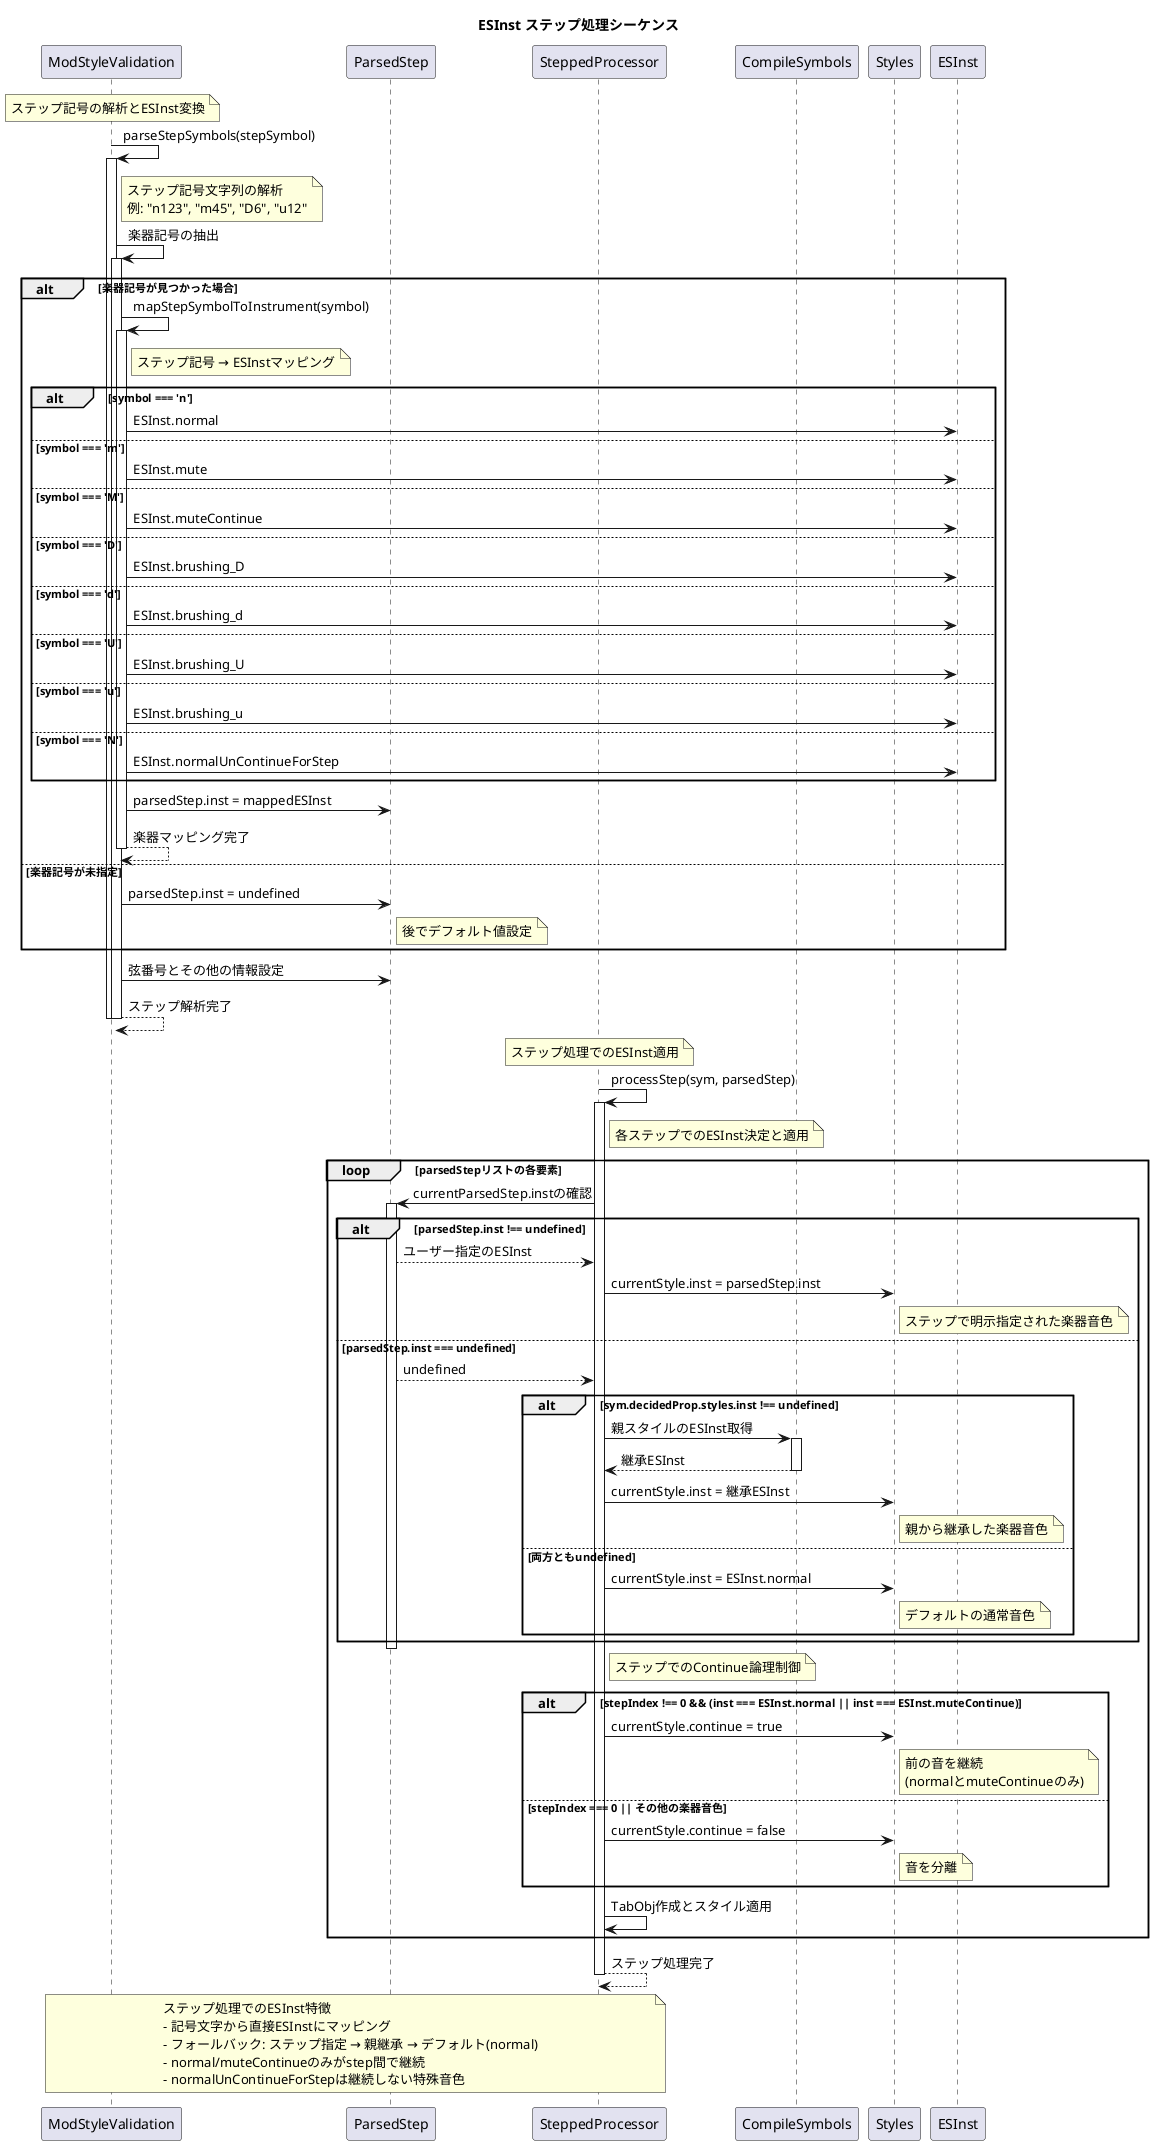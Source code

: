@startuml esinst-step-processing
title ESInst ステップ処理シーケンス

participant "ModStyleValidation" as MSV
participant "ParsedStep" as PS
participant "SteppedProcessor" as SP
participant "CompileSymbols" as CS
participant "Styles" as ST
participant "ESInst" as ESI

note over MSV: ステップ記号の解析とESInst変換

MSV -> MSV: parseStepSymbols(stepSymbol)
activate MSV

note right of MSV: ステップ記号文字列の解析\n例: "n123", "m45", "D6", "u12"

MSV -> MSV: 楽器記号の抽出
activate MSV

alt 楽器記号が見つかった場合
    MSV -> MSV: mapStepSymbolToInstrument(symbol)
    activate MSV
    
    note right of MSV: ステップ記号 → ESInstマッピング
    alt symbol === 'n'
        MSV -> ESI: ESInst.normal
    else symbol === 'm'
        MSV -> ESI: ESInst.mute
    else symbol === 'M'
        MSV -> ESI: ESInst.muteContinue
    else symbol === 'D'
        MSV -> ESI: ESInst.brushing_D
    else symbol === 'd'
        MSV -> ESI: ESInst.brushing_d
    else symbol === 'U'
        MSV -> ESI: ESInst.brushing_U
    else symbol === 'u'
        MSV -> ESI: ESInst.brushing_u
    else symbol === 'N'
        MSV -> ESI: ESInst.normalUnContinueForStep
    end
    
    MSV -> PS: parsedStep.inst = mappedESInst
    MSV --> MSV: 楽器マッピング完了
    deactivate MSV
else 楽器記号が未指定
    MSV -> PS: parsedStep.inst = undefined
    note right of PS: 後でデフォルト値設定
end

MSV -> PS: 弦番号とその他の情報設定
MSV --> MSV: ステップ解析完了
deactivate MSV
deactivate MSV

note over SP: ステップ処理でのESInst適用

SP -> SP: processStep(sym, parsedStep)
activate SP

note right of SP: 各ステップでのESInst決定と適用

loop parsedStepリストの各要素
    SP -> PS: currentParsedStep.instの確認
    activate PS
    
    alt parsedStep.inst !== undefined
        PS --> SP: ユーザー指定のESInst
        SP -> ST: currentStyle.inst = parsedStep.inst
        note right of ST: ステップで明示指定された楽器音色
    else parsedStep.inst === undefined
        PS --> SP: undefined
        
        alt sym.decidedProp.styles.inst !== undefined
            SP -> CS: 親スタイルのESInst取得
            activate CS
            CS --> SP: 継承ESInst
            deactivate CS
            SP -> ST: currentStyle.inst = 継承ESInst
            note right of ST: 親から継承した楽器音色
        else 両方ともundefined
            SP -> ST: currentStyle.inst = ESInst.normal
            note right of ST: デフォルトの通常音色
        end
    end
    
    deactivate PS
    
    note right of SP: ステップでのContinue論理制御
    alt stepIndex !== 0 && (inst === ESInst.normal || inst === ESInst.muteContinue)
        SP -> ST: currentStyle.continue = true
        note right of ST: 前の音を継続\n(normalとmuteContinueのみ)
    else stepIndex === 0 || その他の楽器音色
        SP -> ST: currentStyle.continue = false
        note right of ST: 音を分離
    end
    
    SP -> SP: TabObj作成とスタイル適用
end

SP --> SP: ステップ処理完了
deactivate SP

note over MSV, SP: ステップ処理でのESInst特徴\n- 記号文字から直接ESInstにマッピング\n- フォールバック: ステップ指定 → 親継承 → デフォルト(normal)\n- normal/muteContinueのみがstep間で継続\n- normalUnContinueForStepは継続しない特殊音色

@enduml